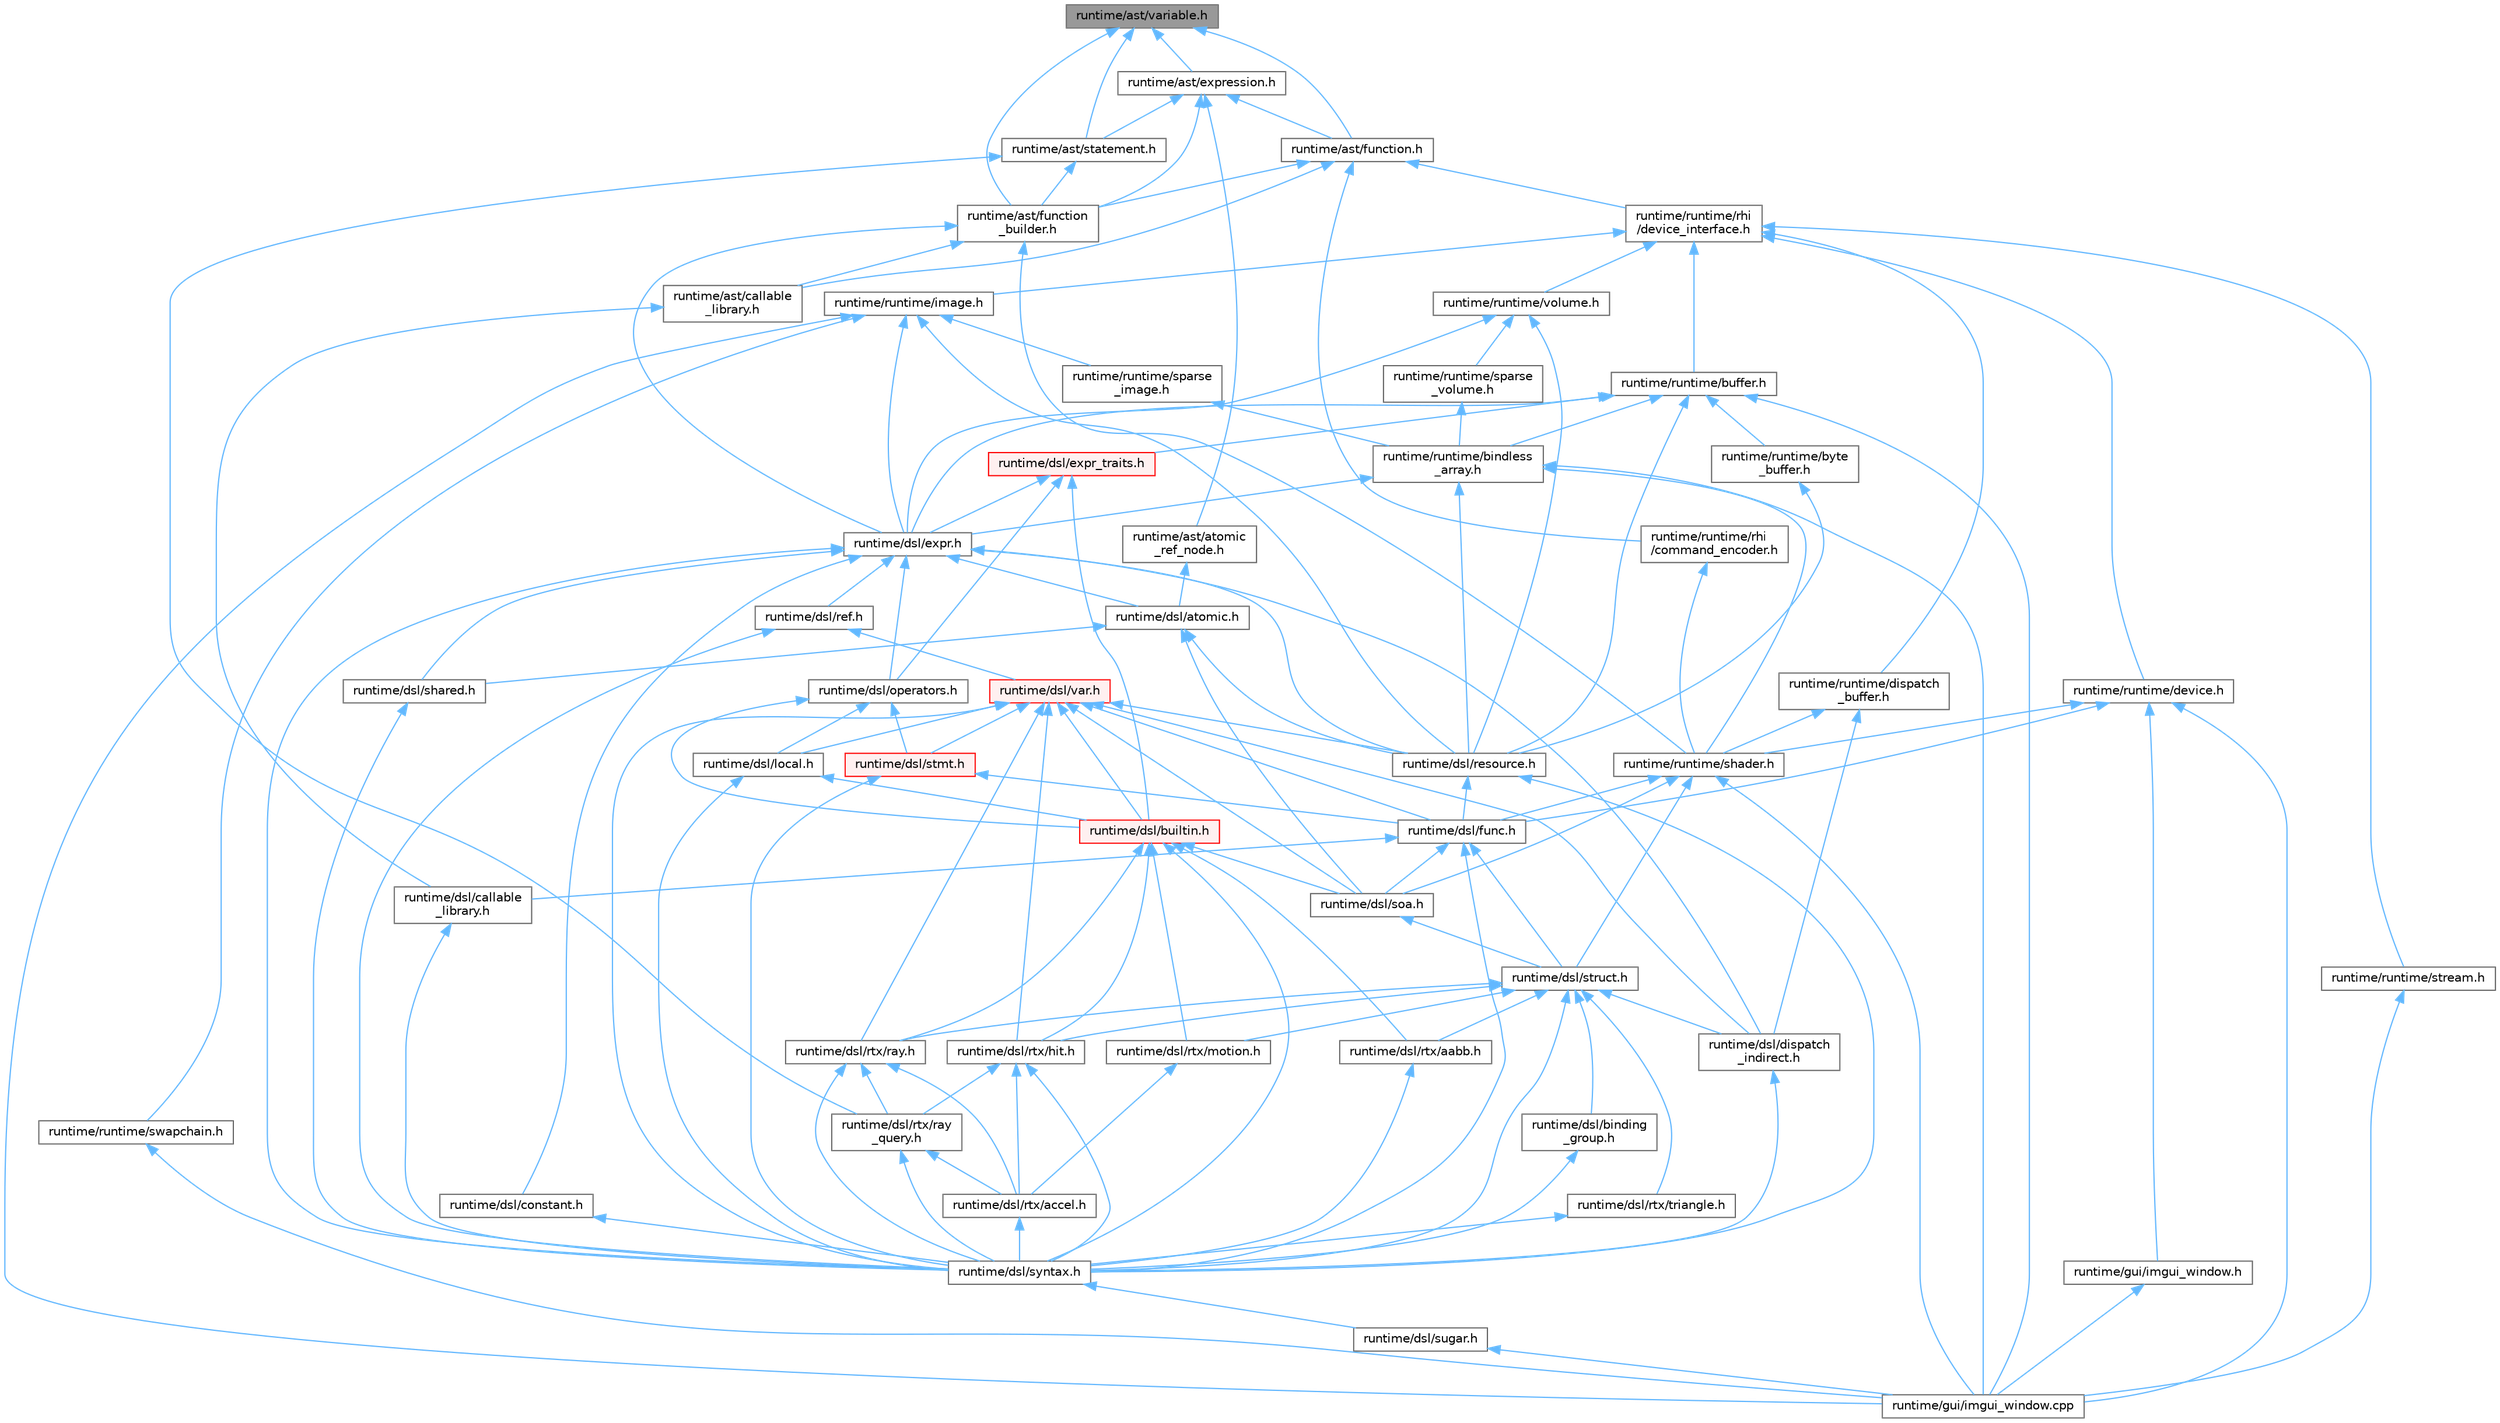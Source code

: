digraph "runtime/ast/variable.h"
{
 // LATEX_PDF_SIZE
  bgcolor="transparent";
  edge [fontname=Helvetica,fontsize=10,labelfontname=Helvetica,labelfontsize=10];
  node [fontname=Helvetica,fontsize=10,shape=box,height=0.2,width=0.4];
  Node1 [id="Node000001",label="runtime/ast/variable.h",height=0.2,width=0.4,color="gray40", fillcolor="grey60", style="filled", fontcolor="black",tooltip=" "];
  Node1 -> Node2 [id="edge1_Node000001_Node000002",dir="back",color="steelblue1",style="solid",tooltip=" "];
  Node2 [id="Node000002",label="runtime/ast/expression.h",height=0.2,width=0.4,color="grey40", fillcolor="white", style="filled",URL="$expression_8h.html",tooltip=" "];
  Node2 -> Node3 [id="edge2_Node000002_Node000003",dir="back",color="steelblue1",style="solid",tooltip=" "];
  Node3 [id="Node000003",label="runtime/ast/atomic\l_ref_node.h",height=0.2,width=0.4,color="grey40", fillcolor="white", style="filled",URL="$atomic__ref__node_8h.html",tooltip=" "];
  Node3 -> Node4 [id="edge3_Node000003_Node000004",dir="back",color="steelblue1",style="solid",tooltip=" "];
  Node4 [id="Node000004",label="runtime/dsl/atomic.h",height=0.2,width=0.4,color="grey40", fillcolor="white", style="filled",URL="$dsl_2atomic_8h.html",tooltip=" "];
  Node4 -> Node5 [id="edge4_Node000004_Node000005",dir="back",color="steelblue1",style="solid",tooltip=" "];
  Node5 [id="Node000005",label="runtime/dsl/resource.h",height=0.2,width=0.4,color="grey40", fillcolor="white", style="filled",URL="$dsl_2resource_8h.html",tooltip=" "];
  Node5 -> Node6 [id="edge5_Node000005_Node000006",dir="back",color="steelblue1",style="solid",tooltip=" "];
  Node6 [id="Node000006",label="runtime/dsl/func.h",height=0.2,width=0.4,color="grey40", fillcolor="white", style="filled",URL="$func_8h.html",tooltip=" "];
  Node6 -> Node7 [id="edge6_Node000006_Node000007",dir="back",color="steelblue1",style="solid",tooltip=" "];
  Node7 [id="Node000007",label="runtime/dsl/callable\l_library.h",height=0.2,width=0.4,color="grey40", fillcolor="white", style="filled",URL="$dsl_2callable__library_8h.html",tooltip=" "];
  Node7 -> Node8 [id="edge7_Node000007_Node000008",dir="back",color="steelblue1",style="solid",tooltip=" "];
  Node8 [id="Node000008",label="runtime/dsl/syntax.h",height=0.2,width=0.4,color="grey40", fillcolor="white", style="filled",URL="$syntax_8h.html",tooltip=" "];
  Node8 -> Node9 [id="edge8_Node000008_Node000009",dir="back",color="steelblue1",style="solid",tooltip=" "];
  Node9 [id="Node000009",label="runtime/dsl/sugar.h",height=0.2,width=0.4,color="grey40", fillcolor="white", style="filled",URL="$sugar_8h.html",tooltip=" "];
  Node9 -> Node10 [id="edge9_Node000009_Node000010",dir="back",color="steelblue1",style="solid",tooltip=" "];
  Node10 [id="Node000010",label="runtime/gui/imgui_window.cpp",height=0.2,width=0.4,color="grey40", fillcolor="white", style="filled",URL="$imgui__window_8cpp.html",tooltip=" "];
  Node6 -> Node11 [id="edge10_Node000006_Node000011",dir="back",color="steelblue1",style="solid",tooltip=" "];
  Node11 [id="Node000011",label="runtime/dsl/soa.h",height=0.2,width=0.4,color="grey40", fillcolor="white", style="filled",URL="$soa_8h.html",tooltip=" "];
  Node11 -> Node12 [id="edge11_Node000011_Node000012",dir="back",color="steelblue1",style="solid",tooltip=" "];
  Node12 [id="Node000012",label="runtime/dsl/struct.h",height=0.2,width=0.4,color="grey40", fillcolor="white", style="filled",URL="$struct_8h.html",tooltip=" "];
  Node12 -> Node13 [id="edge12_Node000012_Node000013",dir="back",color="steelblue1",style="solid",tooltip=" "];
  Node13 [id="Node000013",label="runtime/dsl/binding\l_group.h",height=0.2,width=0.4,color="grey40", fillcolor="white", style="filled",URL="$binding__group_8h.html",tooltip=" "];
  Node13 -> Node8 [id="edge13_Node000013_Node000008",dir="back",color="steelblue1",style="solid",tooltip=" "];
  Node12 -> Node14 [id="edge14_Node000012_Node000014",dir="back",color="steelblue1",style="solid",tooltip=" "];
  Node14 [id="Node000014",label="runtime/dsl/dispatch\l_indirect.h",height=0.2,width=0.4,color="grey40", fillcolor="white", style="filled",URL="$dispatch__indirect_8h.html",tooltip=" "];
  Node14 -> Node8 [id="edge15_Node000014_Node000008",dir="back",color="steelblue1",style="solid",tooltip=" "];
  Node12 -> Node15 [id="edge16_Node000012_Node000015",dir="back",color="steelblue1",style="solid",tooltip=" "];
  Node15 [id="Node000015",label="runtime/dsl/rtx/aabb.h",height=0.2,width=0.4,color="grey40", fillcolor="white", style="filled",URL="$dsl_2rtx_2aabb_8h.html",tooltip=" "];
  Node15 -> Node8 [id="edge17_Node000015_Node000008",dir="back",color="steelblue1",style="solid",tooltip=" "];
  Node12 -> Node16 [id="edge18_Node000012_Node000016",dir="back",color="steelblue1",style="solid",tooltip=" "];
  Node16 [id="Node000016",label="runtime/dsl/rtx/hit.h",height=0.2,width=0.4,color="grey40", fillcolor="white", style="filled",URL="$dsl_2rtx_2hit_8h.html",tooltip=" "];
  Node16 -> Node17 [id="edge19_Node000016_Node000017",dir="back",color="steelblue1",style="solid",tooltip=" "];
  Node17 [id="Node000017",label="runtime/dsl/rtx/accel.h",height=0.2,width=0.4,color="grey40", fillcolor="white", style="filled",URL="$dsl_2rtx_2accel_8h.html",tooltip=" "];
  Node17 -> Node8 [id="edge20_Node000017_Node000008",dir="back",color="steelblue1",style="solid",tooltip=" "];
  Node16 -> Node18 [id="edge21_Node000016_Node000018",dir="back",color="steelblue1",style="solid",tooltip=" "];
  Node18 [id="Node000018",label="runtime/dsl/rtx/ray\l_query.h",height=0.2,width=0.4,color="grey40", fillcolor="white", style="filled",URL="$ray__query_8h.html",tooltip=" "];
  Node18 -> Node17 [id="edge22_Node000018_Node000017",dir="back",color="steelblue1",style="solid",tooltip=" "];
  Node18 -> Node8 [id="edge23_Node000018_Node000008",dir="back",color="steelblue1",style="solid",tooltip=" "];
  Node16 -> Node8 [id="edge24_Node000016_Node000008",dir="back",color="steelblue1",style="solid",tooltip=" "];
  Node12 -> Node19 [id="edge25_Node000012_Node000019",dir="back",color="steelblue1",style="solid",tooltip=" "];
  Node19 [id="Node000019",label="runtime/dsl/rtx/motion.h",height=0.2,width=0.4,color="grey40", fillcolor="white", style="filled",URL="$motion_8h.html",tooltip=" "];
  Node19 -> Node17 [id="edge26_Node000019_Node000017",dir="back",color="steelblue1",style="solid",tooltip=" "];
  Node12 -> Node20 [id="edge27_Node000012_Node000020",dir="back",color="steelblue1",style="solid",tooltip=" "];
  Node20 [id="Node000020",label="runtime/dsl/rtx/ray.h",height=0.2,width=0.4,color="grey40", fillcolor="white", style="filled",URL="$dsl_2rtx_2ray_8h.html",tooltip=" "];
  Node20 -> Node17 [id="edge28_Node000020_Node000017",dir="back",color="steelblue1",style="solid",tooltip=" "];
  Node20 -> Node18 [id="edge29_Node000020_Node000018",dir="back",color="steelblue1",style="solid",tooltip=" "];
  Node20 -> Node8 [id="edge30_Node000020_Node000008",dir="back",color="steelblue1",style="solid",tooltip=" "];
  Node12 -> Node21 [id="edge31_Node000012_Node000021",dir="back",color="steelblue1",style="solid",tooltip=" "];
  Node21 [id="Node000021",label="runtime/dsl/rtx/triangle.h",height=0.2,width=0.4,color="grey40", fillcolor="white", style="filled",URL="$dsl_2rtx_2triangle_8h.html",tooltip=" "];
  Node21 -> Node8 [id="edge32_Node000021_Node000008",dir="back",color="steelblue1",style="solid",tooltip=" "];
  Node12 -> Node8 [id="edge33_Node000012_Node000008",dir="back",color="steelblue1",style="solid",tooltip=" "];
  Node6 -> Node12 [id="edge34_Node000006_Node000012",dir="back",color="steelblue1",style="solid",tooltip=" "];
  Node6 -> Node8 [id="edge35_Node000006_Node000008",dir="back",color="steelblue1",style="solid",tooltip=" "];
  Node5 -> Node8 [id="edge36_Node000005_Node000008",dir="back",color="steelblue1",style="solid",tooltip=" "];
  Node4 -> Node22 [id="edge37_Node000004_Node000022",dir="back",color="steelblue1",style="solid",tooltip=" "];
  Node22 [id="Node000022",label="runtime/dsl/shared.h",height=0.2,width=0.4,color="grey40", fillcolor="white", style="filled",URL="$shared_8h.html",tooltip=" "];
  Node22 -> Node8 [id="edge38_Node000022_Node000008",dir="back",color="steelblue1",style="solid",tooltip=" "];
  Node4 -> Node11 [id="edge39_Node000004_Node000011",dir="back",color="steelblue1",style="solid",tooltip=" "];
  Node2 -> Node23 [id="edge40_Node000002_Node000023",dir="back",color="steelblue1",style="solid",tooltip=" "];
  Node23 [id="Node000023",label="runtime/ast/function.h",height=0.2,width=0.4,color="grey40", fillcolor="white", style="filled",URL="$ast_2function_8h.html",tooltip=" "];
  Node23 -> Node24 [id="edge41_Node000023_Node000024",dir="back",color="steelblue1",style="solid",tooltip=" "];
  Node24 [id="Node000024",label="runtime/ast/callable\l_library.h",height=0.2,width=0.4,color="grey40", fillcolor="white", style="filled",URL="$ast_2callable__library_8h.html",tooltip=" "];
  Node24 -> Node7 [id="edge42_Node000024_Node000007",dir="back",color="steelblue1",style="solid",tooltip=" "];
  Node23 -> Node25 [id="edge43_Node000023_Node000025",dir="back",color="steelblue1",style="solid",tooltip=" "];
  Node25 [id="Node000025",label="runtime/ast/function\l_builder.h",height=0.2,width=0.4,color="grey40", fillcolor="white", style="filled",URL="$function__builder_8h.html",tooltip=" "];
  Node25 -> Node24 [id="edge44_Node000025_Node000024",dir="back",color="steelblue1",style="solid",tooltip=" "];
  Node25 -> Node26 [id="edge45_Node000025_Node000026",dir="back",color="steelblue1",style="solid",tooltip=" "];
  Node26 [id="Node000026",label="runtime/dsl/expr.h",height=0.2,width=0.4,color="grey40", fillcolor="white", style="filled",URL="$expr_8h.html",tooltip=" "];
  Node26 -> Node4 [id="edge46_Node000026_Node000004",dir="back",color="steelblue1",style="solid",tooltip=" "];
  Node26 -> Node27 [id="edge47_Node000026_Node000027",dir="back",color="steelblue1",style="solid",tooltip=" "];
  Node27 [id="Node000027",label="runtime/dsl/constant.h",height=0.2,width=0.4,color="grey40", fillcolor="white", style="filled",URL="$constant_8h.html",tooltip=" "];
  Node27 -> Node8 [id="edge48_Node000027_Node000008",dir="back",color="steelblue1",style="solid",tooltip=" "];
  Node26 -> Node14 [id="edge49_Node000026_Node000014",dir="back",color="steelblue1",style="solid",tooltip=" "];
  Node26 -> Node28 [id="edge50_Node000026_Node000028",dir="back",color="steelblue1",style="solid",tooltip=" "];
  Node28 [id="Node000028",label="runtime/dsl/operators.h",height=0.2,width=0.4,color="grey40", fillcolor="white", style="filled",URL="$operators_8h.html",tooltip=" "];
  Node28 -> Node29 [id="edge51_Node000028_Node000029",dir="back",color="steelblue1",style="solid",tooltip=" "];
  Node29 [id="Node000029",label="runtime/dsl/builtin.h",height=0.2,width=0.4,color="red", fillcolor="#FFF0F0", style="filled",URL="$builtin_8h.html",tooltip=" "];
  Node29 -> Node15 [id="edge52_Node000029_Node000015",dir="back",color="steelblue1",style="solid",tooltip=" "];
  Node29 -> Node16 [id="edge53_Node000029_Node000016",dir="back",color="steelblue1",style="solid",tooltip=" "];
  Node29 -> Node19 [id="edge54_Node000029_Node000019",dir="back",color="steelblue1",style="solid",tooltip=" "];
  Node29 -> Node20 [id="edge55_Node000029_Node000020",dir="back",color="steelblue1",style="solid",tooltip=" "];
  Node29 -> Node11 [id="edge56_Node000029_Node000011",dir="back",color="steelblue1",style="solid",tooltip=" "];
  Node29 -> Node8 [id="edge57_Node000029_Node000008",dir="back",color="steelblue1",style="solid",tooltip=" "];
  Node28 -> Node31 [id="edge58_Node000028_Node000031",dir="back",color="steelblue1",style="solid",tooltip=" "];
  Node31 [id="Node000031",label="runtime/dsl/local.h",height=0.2,width=0.4,color="grey40", fillcolor="white", style="filled",URL="$local_8h.html",tooltip=" "];
  Node31 -> Node29 [id="edge59_Node000031_Node000029",dir="back",color="steelblue1",style="solid",tooltip=" "];
  Node31 -> Node8 [id="edge60_Node000031_Node000008",dir="back",color="steelblue1",style="solid",tooltip=" "];
  Node28 -> Node32 [id="edge61_Node000028_Node000032",dir="back",color="steelblue1",style="solid",tooltip=" "];
  Node32 [id="Node000032",label="runtime/dsl/stmt.h",height=0.2,width=0.4,color="red", fillcolor="#FFF0F0", style="filled",URL="$stmt_8h.html",tooltip=" "];
  Node32 -> Node6 [id="edge62_Node000032_Node000006",dir="back",color="steelblue1",style="solid",tooltip=" "];
  Node32 -> Node8 [id="edge63_Node000032_Node000008",dir="back",color="steelblue1",style="solid",tooltip=" "];
  Node26 -> Node33 [id="edge64_Node000026_Node000033",dir="back",color="steelblue1",style="solid",tooltip=" "];
  Node33 [id="Node000033",label="runtime/dsl/ref.h",height=0.2,width=0.4,color="grey40", fillcolor="white", style="filled",URL="$ref_8h.html",tooltip=" "];
  Node33 -> Node8 [id="edge65_Node000033_Node000008",dir="back",color="steelblue1",style="solid",tooltip=" "];
  Node33 -> Node34 [id="edge66_Node000033_Node000034",dir="back",color="steelblue1",style="solid",tooltip=" "];
  Node34 [id="Node000034",label="runtime/dsl/var.h",height=0.2,width=0.4,color="red", fillcolor="#FFF0F0", style="filled",URL="$var_8h.html",tooltip=" "];
  Node34 -> Node29 [id="edge67_Node000034_Node000029",dir="back",color="steelblue1",style="solid",tooltip=" "];
  Node34 -> Node14 [id="edge68_Node000034_Node000014",dir="back",color="steelblue1",style="solid",tooltip=" "];
  Node34 -> Node6 [id="edge69_Node000034_Node000006",dir="back",color="steelblue1",style="solid",tooltip=" "];
  Node34 -> Node31 [id="edge70_Node000034_Node000031",dir="back",color="steelblue1",style="solid",tooltip=" "];
  Node34 -> Node5 [id="edge71_Node000034_Node000005",dir="back",color="steelblue1",style="solid",tooltip=" "];
  Node34 -> Node16 [id="edge72_Node000034_Node000016",dir="back",color="steelblue1",style="solid",tooltip=" "];
  Node34 -> Node20 [id="edge73_Node000034_Node000020",dir="back",color="steelblue1",style="solid",tooltip=" "];
  Node34 -> Node11 [id="edge74_Node000034_Node000011",dir="back",color="steelblue1",style="solid",tooltip=" "];
  Node34 -> Node32 [id="edge75_Node000034_Node000032",dir="back",color="steelblue1",style="solid",tooltip=" "];
  Node34 -> Node8 [id="edge76_Node000034_Node000008",dir="back",color="steelblue1",style="solid",tooltip=" "];
  Node26 -> Node5 [id="edge77_Node000026_Node000005",dir="back",color="steelblue1",style="solid",tooltip=" "];
  Node26 -> Node22 [id="edge78_Node000026_Node000022",dir="back",color="steelblue1",style="solid",tooltip=" "];
  Node26 -> Node8 [id="edge79_Node000026_Node000008",dir="back",color="steelblue1",style="solid",tooltip=" "];
  Node25 -> Node36 [id="edge80_Node000025_Node000036",dir="back",color="steelblue1",style="solid",tooltip=" "];
  Node36 [id="Node000036",label="runtime/runtime/shader.h",height=0.2,width=0.4,color="grey40", fillcolor="white", style="filled",URL="$shader_8h.html",tooltip=" "];
  Node36 -> Node6 [id="edge81_Node000036_Node000006",dir="back",color="steelblue1",style="solid",tooltip=" "];
  Node36 -> Node11 [id="edge82_Node000036_Node000011",dir="back",color="steelblue1",style="solid",tooltip=" "];
  Node36 -> Node12 [id="edge83_Node000036_Node000012",dir="back",color="steelblue1",style="solid",tooltip=" "];
  Node36 -> Node10 [id="edge84_Node000036_Node000010",dir="back",color="steelblue1",style="solid",tooltip=" "];
  Node23 -> Node37 [id="edge85_Node000023_Node000037",dir="back",color="steelblue1",style="solid",tooltip=" "];
  Node37 [id="Node000037",label="runtime/runtime/rhi\l/command_encoder.h",height=0.2,width=0.4,color="grey40", fillcolor="white", style="filled",URL="$command__encoder_8h.html",tooltip=" "];
  Node37 -> Node36 [id="edge86_Node000037_Node000036",dir="back",color="steelblue1",style="solid",tooltip=" "];
  Node23 -> Node38 [id="edge87_Node000023_Node000038",dir="back",color="steelblue1",style="solid",tooltip=" "];
  Node38 [id="Node000038",label="runtime/runtime/rhi\l/device_interface.h",height=0.2,width=0.4,color="grey40", fillcolor="white", style="filled",URL="$device__interface_8h.html",tooltip=" "];
  Node38 -> Node39 [id="edge88_Node000038_Node000039",dir="back",color="steelblue1",style="solid",tooltip=" "];
  Node39 [id="Node000039",label="runtime/runtime/buffer.h",height=0.2,width=0.4,color="grey40", fillcolor="white", style="filled",URL="$buffer_8h.html",tooltip=" "];
  Node39 -> Node26 [id="edge89_Node000039_Node000026",dir="back",color="steelblue1",style="solid",tooltip=" "];
  Node39 -> Node40 [id="edge90_Node000039_Node000040",dir="back",color="steelblue1",style="solid",tooltip=" "];
  Node40 [id="Node000040",label="runtime/dsl/expr_traits.h",height=0.2,width=0.4,color="red", fillcolor="#FFF0F0", style="filled",URL="$expr__traits_8h.html",tooltip=" "];
  Node40 -> Node29 [id="edge91_Node000040_Node000029",dir="back",color="steelblue1",style="solid",tooltip=" "];
  Node40 -> Node26 [id="edge92_Node000040_Node000026",dir="back",color="steelblue1",style="solid",tooltip=" "];
  Node40 -> Node28 [id="edge93_Node000040_Node000028",dir="back",color="steelblue1",style="solid",tooltip=" "];
  Node39 -> Node5 [id="edge94_Node000039_Node000005",dir="back",color="steelblue1",style="solid",tooltip=" "];
  Node39 -> Node10 [id="edge95_Node000039_Node000010",dir="back",color="steelblue1",style="solid",tooltip=" "];
  Node39 -> Node41 [id="edge96_Node000039_Node000041",dir="back",color="steelblue1",style="solid",tooltip=" "];
  Node41 [id="Node000041",label="runtime/runtime/bindless\l_array.h",height=0.2,width=0.4,color="grey40", fillcolor="white", style="filled",URL="$bindless__array_8h.html",tooltip=" "];
  Node41 -> Node26 [id="edge97_Node000041_Node000026",dir="back",color="steelblue1",style="solid",tooltip=" "];
  Node41 -> Node5 [id="edge98_Node000041_Node000005",dir="back",color="steelblue1",style="solid",tooltip=" "];
  Node41 -> Node10 [id="edge99_Node000041_Node000010",dir="back",color="steelblue1",style="solid",tooltip=" "];
  Node41 -> Node36 [id="edge100_Node000041_Node000036",dir="back",color="steelblue1",style="solid",tooltip=" "];
  Node39 -> Node42 [id="edge101_Node000039_Node000042",dir="back",color="steelblue1",style="solid",tooltip=" "];
  Node42 [id="Node000042",label="runtime/runtime/byte\l_buffer.h",height=0.2,width=0.4,color="grey40", fillcolor="white", style="filled",URL="$byte__buffer_8h.html",tooltip=" "];
  Node42 -> Node5 [id="edge102_Node000042_Node000005",dir="back",color="steelblue1",style="solid",tooltip=" "];
  Node38 -> Node43 [id="edge103_Node000038_Node000043",dir="back",color="steelblue1",style="solid",tooltip=" "];
  Node43 [id="Node000043",label="runtime/runtime/device.h",height=0.2,width=0.4,color="grey40", fillcolor="white", style="filled",URL="$device_8h.html",tooltip=" "];
  Node43 -> Node6 [id="edge104_Node000043_Node000006",dir="back",color="steelblue1",style="solid",tooltip=" "];
  Node43 -> Node10 [id="edge105_Node000043_Node000010",dir="back",color="steelblue1",style="solid",tooltip=" "];
  Node43 -> Node44 [id="edge106_Node000043_Node000044",dir="back",color="steelblue1",style="solid",tooltip=" "];
  Node44 [id="Node000044",label="runtime/gui/imgui_window.h",height=0.2,width=0.4,color="grey40", fillcolor="white", style="filled",URL="$imgui__window_8h.html",tooltip=" "];
  Node44 -> Node10 [id="edge107_Node000044_Node000010",dir="back",color="steelblue1",style="solid",tooltip=" "];
  Node43 -> Node36 [id="edge108_Node000043_Node000036",dir="back",color="steelblue1",style="solid",tooltip=" "];
  Node38 -> Node45 [id="edge109_Node000038_Node000045",dir="back",color="steelblue1",style="solid",tooltip=" "];
  Node45 [id="Node000045",label="runtime/runtime/dispatch\l_buffer.h",height=0.2,width=0.4,color="grey40", fillcolor="white", style="filled",URL="$dispatch__buffer_8h.html",tooltip=" "];
  Node45 -> Node14 [id="edge110_Node000045_Node000014",dir="back",color="steelblue1",style="solid",tooltip=" "];
  Node45 -> Node36 [id="edge111_Node000045_Node000036",dir="back",color="steelblue1",style="solid",tooltip=" "];
  Node38 -> Node46 [id="edge112_Node000038_Node000046",dir="back",color="steelblue1",style="solid",tooltip=" "];
  Node46 [id="Node000046",label="runtime/runtime/image.h",height=0.2,width=0.4,color="grey40", fillcolor="white", style="filled",URL="$image_8h.html",tooltip=" "];
  Node46 -> Node26 [id="edge113_Node000046_Node000026",dir="back",color="steelblue1",style="solid",tooltip=" "];
  Node46 -> Node5 [id="edge114_Node000046_Node000005",dir="back",color="steelblue1",style="solid",tooltip=" "];
  Node46 -> Node10 [id="edge115_Node000046_Node000010",dir="back",color="steelblue1",style="solid",tooltip=" "];
  Node46 -> Node47 [id="edge116_Node000046_Node000047",dir="back",color="steelblue1",style="solid",tooltip=" "];
  Node47 [id="Node000047",label="runtime/runtime/sparse\l_image.h",height=0.2,width=0.4,color="grey40", fillcolor="white", style="filled",URL="$sparse__image_8h.html",tooltip=" "];
  Node47 -> Node41 [id="edge117_Node000047_Node000041",dir="back",color="steelblue1",style="solid",tooltip=" "];
  Node46 -> Node48 [id="edge118_Node000046_Node000048",dir="back",color="steelblue1",style="solid",tooltip=" "];
  Node48 [id="Node000048",label="runtime/runtime/swapchain.h",height=0.2,width=0.4,color="grey40", fillcolor="white", style="filled",URL="$swapchain_8h.html",tooltip=" "];
  Node48 -> Node10 [id="edge119_Node000048_Node000010",dir="back",color="steelblue1",style="solid",tooltip=" "];
  Node38 -> Node49 [id="edge120_Node000038_Node000049",dir="back",color="steelblue1",style="solid",tooltip=" "];
  Node49 [id="Node000049",label="runtime/runtime/stream.h",height=0.2,width=0.4,color="grey40", fillcolor="white", style="filled",URL="$stream_8h.html",tooltip=" "];
  Node49 -> Node10 [id="edge121_Node000049_Node000010",dir="back",color="steelblue1",style="solid",tooltip=" "];
  Node38 -> Node50 [id="edge122_Node000038_Node000050",dir="back",color="steelblue1",style="solid",tooltip=" "];
  Node50 [id="Node000050",label="runtime/runtime/volume.h",height=0.2,width=0.4,color="grey40", fillcolor="white", style="filled",URL="$volume_8h.html",tooltip=" "];
  Node50 -> Node26 [id="edge123_Node000050_Node000026",dir="back",color="steelblue1",style="solid",tooltip=" "];
  Node50 -> Node5 [id="edge124_Node000050_Node000005",dir="back",color="steelblue1",style="solid",tooltip=" "];
  Node50 -> Node51 [id="edge125_Node000050_Node000051",dir="back",color="steelblue1",style="solid",tooltip=" "];
  Node51 [id="Node000051",label="runtime/runtime/sparse\l_volume.h",height=0.2,width=0.4,color="grey40", fillcolor="white", style="filled",URL="$sparse__volume_8h.html",tooltip=" "];
  Node51 -> Node41 [id="edge126_Node000051_Node000041",dir="back",color="steelblue1",style="solid",tooltip=" "];
  Node2 -> Node25 [id="edge127_Node000002_Node000025",dir="back",color="steelblue1",style="solid",tooltip=" "];
  Node2 -> Node52 [id="edge128_Node000002_Node000052",dir="back",color="steelblue1",style="solid",tooltip=" "];
  Node52 [id="Node000052",label="runtime/ast/statement.h",height=0.2,width=0.4,color="grey40", fillcolor="white", style="filled",URL="$statement_8h.html",tooltip=" "];
  Node52 -> Node25 [id="edge129_Node000052_Node000025",dir="back",color="steelblue1",style="solid",tooltip=" "];
  Node52 -> Node18 [id="edge130_Node000052_Node000018",dir="back",color="steelblue1",style="solid",tooltip=" "];
  Node1 -> Node23 [id="edge131_Node000001_Node000023",dir="back",color="steelblue1",style="solid",tooltip=" "];
  Node1 -> Node25 [id="edge132_Node000001_Node000025",dir="back",color="steelblue1",style="solid",tooltip=" "];
  Node1 -> Node52 [id="edge133_Node000001_Node000052",dir="back",color="steelblue1",style="solid",tooltip=" "];
}
